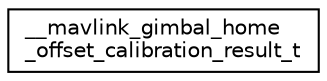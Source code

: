 digraph "Graphical Class Hierarchy"
{
 // INTERACTIVE_SVG=YES
  edge [fontname="Helvetica",fontsize="10",labelfontname="Helvetica",labelfontsize="10"];
  node [fontname="Helvetica",fontsize="10",shape=record];
  rankdir="LR";
  Node1 [label="__mavlink_gimbal_home\l_offset_calibration_result_t",height=0.2,width=0.4,color="black", fillcolor="white", style="filled",URL="$struct____mavlink__gimbal__home__offset__calibration__result__t.html"];
}
